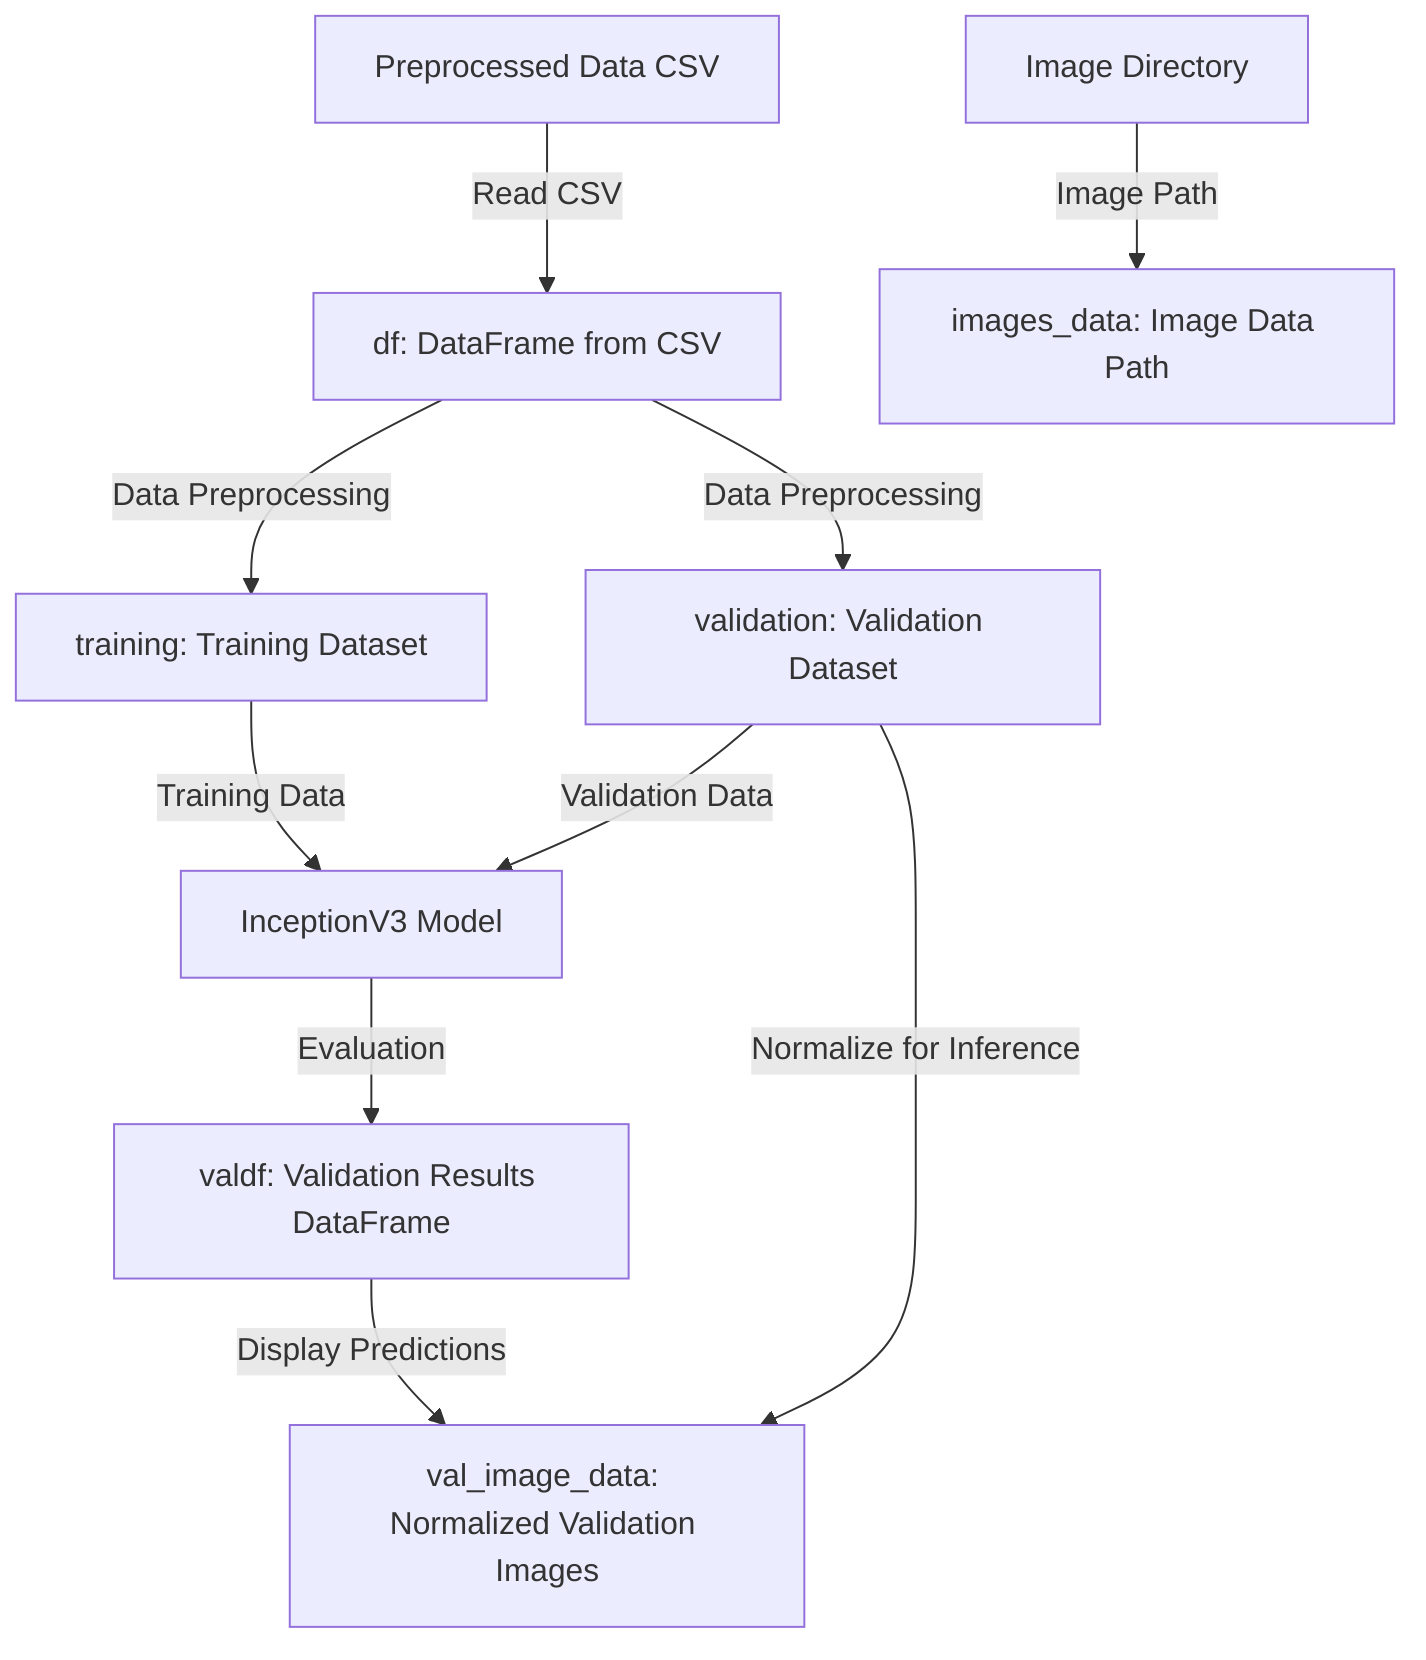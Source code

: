 flowchart TD
    %% Data Sources
    DS_CSV["Preprocessed Data CSV"]
    DS_IMG_DIR["Image Directory"]

    %% Data Variables
    df["df: DataFrame from CSV"]
    images_data["images_data: Image Data Path"]
    training["training: Training Dataset"]
    validation["validation: Validation Dataset"]
    valdf["valdf: Validation Results DataFrame"]
    val_image_data["val_image_data: Normalized Validation Images"]

    %% Models
    inceptionv3["InceptionV3 Model"]

    %% Data Flows
    DS_CSV -->|Read CSV| df
    DS_IMG_DIR -->|Image Path| images_data
    df -->|Data Preprocessing| training
    df -->|Data Preprocessing| validation
    training -->|Training Data| inceptionv3
    validation -->|Validation Data| inceptionv3
    inceptionv3 -->|Evaluation| valdf
    validation -->|Normalize for Inference| val_image_data
    valdf -->|Display Predictions| val_image_data
